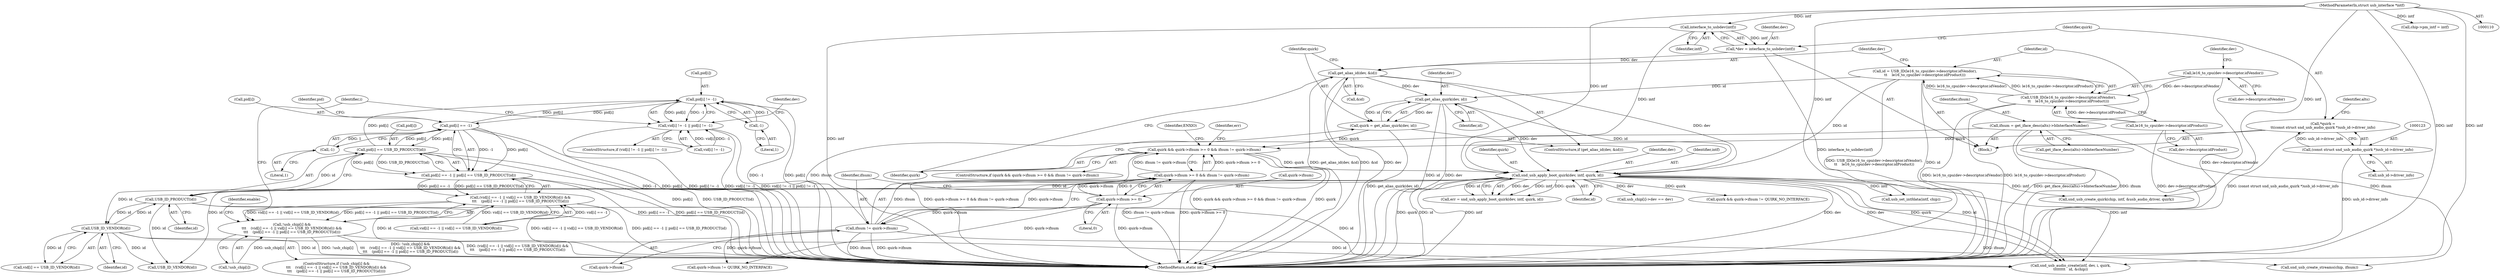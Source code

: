 digraph "0_linux_5f8cf712582617d523120df67d392059eaf2fc4b@array" {
"1000344" [label="(Call,pid[i] != -1)"];
"1000302" [label="(Call,pid[i] == USB_ID_PRODUCT(id))"];
"1000296" [label="(Call,pid[i] == -1)"];
"1000344" [label="(Call,pid[i] != -1)"];
"1000348" [label="(Call,-1)"];
"1000300" [label="(Call,-1)"];
"1000306" [label="(Call,USB_ID_PRODUCT(id))"];
"1000293" [label="(Call,USB_ID_VENDOR(id))"];
"1000191" [label="(Call,snd_usb_apply_boot_quirk(dev, intf, quirk, id))"];
"1000163" [label="(Call,get_alias_id(dev, &id))"];
"1000115" [label="(Call,*dev = interface_to_usbdev(intf))"];
"1000117" [label="(Call,interface_to_usbdev(intf))"];
"1000111" [label="(MethodParameterIn,struct usb_interface *intf)"];
"1000169" [label="(Call,get_alias_quirk(dev, id))"];
"1000147" [label="(Call,id = USB_ID(le16_to_cpu(dev->descriptor.idVendor),\n\t\t    le16_to_cpu(dev->descriptor.idProduct)))"];
"1000149" [label="(Call,USB_ID(le16_to_cpu(dev->descriptor.idVendor),\n\t\t    le16_to_cpu(dev->descriptor.idProduct)))"];
"1000150" [label="(Call,le16_to_cpu(dev->descriptor.idVendor))"];
"1000156" [label="(Call,le16_to_cpu(dev->descriptor.idProduct))"];
"1000173" [label="(Call,quirk && quirk->ifnum >= 0 && ifnum != quirk->ifnum)"];
"1000167" [label="(Call,quirk = get_alias_quirk(dev, id))"];
"1000120" [label="(Call,*quirk =\n\t\t(const struct snd_usb_audio_quirk *)usb_id->driver_info)"];
"1000122" [label="(Call,(const struct snd_usb_audio_quirk *)usb_id->driver_info)"];
"1000175" [label="(Call,quirk->ifnum >= 0 && ifnum != quirk->ifnum)"];
"1000176" [label="(Call,quirk->ifnum >= 0)"];
"1000181" [label="(Call,ifnum != quirk->ifnum)"];
"1000141" [label="(Call,ifnum = get_iface_desc(alts)->bInterfaceNumber)"];
"1000295" [label="(Call,pid[i] == -1 || pid[i] == USB_ID_PRODUCT(id))"];
"1000281" [label="(Call,(vid[i] == -1 || vid[i] == USB_ID_VENDOR(id)) &&\n\t\t\t    (pid[i] == -1 || pid[i] == USB_ID_PRODUCT(id)))"];
"1000276" [label="(Call,!usb_chip[i] &&\n\t\t\t    (vid[i] == -1 || vid[i] == USB_ID_VENDOR(id)) &&\n\t\t\t    (pid[i] == -1 || pid[i] == USB_ID_PRODUCT(id)))"];
"1000337" [label="(Call,vid[i] != -1 || pid[i] != -1)"];
"1000281" [label="(Call,(vid[i] == -1 || vid[i] == USB_ID_VENDOR(id)) &&\n\t\t\t    (pid[i] == -1 || pid[i] == USB_ID_PRODUCT(id)))"];
"1000175" [label="(Call,quirk->ifnum >= 0 && ifnum != quirk->ifnum)"];
"1000354" [label="(Identifier,dev)"];
"1000296" [label="(Call,pid[i] == -1)"];
"1000195" [label="(Identifier,id)"];
"1000180" [label="(Literal,0)"];
"1000142" [label="(Identifier,ifnum)"];
"1000282" [label="(Call,vid[i] == -1 || vid[i] == USB_ID_VENDOR(id))"];
"1000300" [label="(Call,-1)"];
"1000177" [label="(Call,quirk->ifnum)"];
"1000150" [label="(Call,le16_to_cpu(dev->descriptor.idVendor))"];
"1000192" [label="(Identifier,dev)"];
"1000111" [label="(MethodParameterIn,struct usb_interface *intf)"];
"1000169" [label="(Call,get_alias_quirk(dev, id))"];
"1000297" [label="(Call,pid[i])"];
"1000276" [label="(Call,!usb_chip[i] &&\n\t\t\t    (vid[i] == -1 || vid[i] == USB_ID_VENDOR(id)) &&\n\t\t\t    (pid[i] == -1 || pid[i] == USB_ID_PRODUCT(id)))"];
"1000193" [label="(Identifier,intf)"];
"1000189" [label="(Call,err = snd_usb_apply_boot_quirk(dev, intf, quirk, id))"];
"1000345" [label="(Call,pid[i])"];
"1000277" [label="(Call,!usb_chip[i])"];
"1000181" [label="(Call,ifnum != quirk->ifnum)"];
"1000302" [label="(Call,pid[i] == USB_ID_PRODUCT(id))"];
"1000121" [label="(Identifier,quirk)"];
"1000182" [label="(Identifier,ifnum)"];
"1000194" [label="(Identifier,quirk)"];
"1000344" [label="(Call,pid[i] != -1)"];
"1000141" [label="(Call,ifnum = get_iface_desc(alts)->bInterfaceNumber)"];
"1000162" [label="(ControlStructure,if (get_alias_id(dev, &id)))"];
"1000183" [label="(Call,quirk->ifnum)"];
"1000156" [label="(Call,le16_to_cpu(dev->descriptor.idProduct))"];
"1000408" [label="(Call,quirk->ifnum != QUIRK_NO_INTERFACE)"];
"1000163" [label="(Call,get_alias_id(dev, &id))"];
"1000118" [label="(Identifier,intf)"];
"1000176" [label="(Call,quirk->ifnum >= 0)"];
"1000147" [label="(Call,id = USB_ID(le16_to_cpu(dev->descriptor.idVendor),\n\t\t    le16_to_cpu(dev->descriptor.idProduct)))"];
"1000275" [label="(ControlStructure,if (!usb_chip[i] &&\n\t\t\t    (vid[i] == -1 || vid[i] == USB_ID_VENDOR(id)) &&\n\t\t\t    (pid[i] == -1 || pid[i] == USB_ID_PRODUCT(id))))"];
"1000475" [label="(Call,usb_set_intfdata(intf, chip))"];
"1000274" [label="(Identifier,i)"];
"1000134" [label="(Identifier,alts)"];
"1000303" [label="(Call,pid[i])"];
"1000116" [label="(Identifier,dev)"];
"1000295" [label="(Call,pid[i] == -1 || pid[i] == USB_ID_PRODUCT(id))"];
"1000191" [label="(Call,snd_usb_apply_boot_quirk(dev, intf, quirk, id))"];
"1000171" [label="(Identifier,id)"];
"1000188" [label="(Identifier,ENXIO)"];
"1000143" [label="(Call,get_iface_desc(alts)->bInterfaceNumber)"];
"1000416" [label="(Call,snd_usb_create_quirk(chip, intf, &usb_audio_driver, quirk))"];
"1000337" [label="(Call,vid[i] != -1 || pid[i] != -1)"];
"1000336" [label="(ControlStructure,if (vid[i] != -1 || pid[i] != -1))"];
"1000117" [label="(Call,interface_to_usbdev(intf))"];
"1000173" [label="(Call,quirk && quirk->ifnum >= 0 && ifnum != quirk->ifnum)"];
"1000170" [label="(Identifier,dev)"];
"1000223" [label="(Call,usb_chip[i]->dev == dev)"];
"1000113" [label="(Block,)"];
"1000151" [label="(Call,dev->descriptor.idVendor)"];
"1000164" [label="(Identifier,dev)"];
"1000311" [label="(Identifier,enable)"];
"1000349" [label="(Literal,1)"];
"1000357" [label="(Call,USB_ID_VENDOR(id))"];
"1000165" [label="(Call,&id)"];
"1000511" [label="(MethodReturn,static int)"];
"1000149" [label="(Call,USB_ID(le16_to_cpu(dev->descriptor.idVendor),\n\t\t    le16_to_cpu(dev->descriptor.idProduct)))"];
"1000122" [label="(Call,(const struct snd_usb_audio_quirk *)usb_id->driver_info)"];
"1000304" [label="(Identifier,pid)"];
"1000329" [label="(Call,chip->pm_intf = intf)"];
"1000167" [label="(Call,quirk = get_alias_quirk(dev, id))"];
"1000307" [label="(Identifier,id)"];
"1000148" [label="(Identifier,id)"];
"1000289" [label="(Call,vid[i] == USB_ID_VENDOR(id))"];
"1000338" [label="(Call,vid[i] != -1)"];
"1000190" [label="(Identifier,err)"];
"1000124" [label="(Call,usb_id->driver_info)"];
"1000157" [label="(Call,dev->descriptor.idProduct)"];
"1000294" [label="(Identifier,id)"];
"1000348" [label="(Call,-1)"];
"1000316" [label="(Call,snd_usb_audio_create(intf, dev, i, quirk,\n\t\t\t\t\t\t\t\t   id, &chip))"];
"1000168" [label="(Identifier,quirk)"];
"1000115" [label="(Call,*dev = interface_to_usbdev(intf))"];
"1000301" [label="(Literal,1)"];
"1000174" [label="(Identifier,quirk)"];
"1000406" [label="(Call,quirk && quirk->ifnum != QUIRK_NO_INTERFACE)"];
"1000306" [label="(Call,USB_ID_PRODUCT(id))"];
"1000120" [label="(Call,*quirk =\n\t\t(const struct snd_usb_audio_quirk *)usb_id->driver_info)"];
"1000159" [label="(Identifier,dev)"];
"1000434" [label="(Call,snd_usb_create_streams(chip, ifnum))"];
"1000172" [label="(ControlStructure,if (quirk && quirk->ifnum >= 0 && ifnum != quirk->ifnum))"];
"1000293" [label="(Call,USB_ID_VENDOR(id))"];
"1000344" -> "1000337"  [label="AST: "];
"1000344" -> "1000348"  [label="CFG: "];
"1000345" -> "1000344"  [label="AST: "];
"1000348" -> "1000344"  [label="AST: "];
"1000337" -> "1000344"  [label="CFG: "];
"1000344" -> "1000511"  [label="DDG: -1"];
"1000344" -> "1000511"  [label="DDG: pid[i]"];
"1000344" -> "1000296"  [label="DDG: pid[i]"];
"1000344" -> "1000337"  [label="DDG: pid[i]"];
"1000344" -> "1000337"  [label="DDG: -1"];
"1000302" -> "1000344"  [label="DDG: pid[i]"];
"1000296" -> "1000344"  [label="DDG: pid[i]"];
"1000348" -> "1000344"  [label="DDG: 1"];
"1000302" -> "1000295"  [label="AST: "];
"1000302" -> "1000306"  [label="CFG: "];
"1000303" -> "1000302"  [label="AST: "];
"1000306" -> "1000302"  [label="AST: "];
"1000295" -> "1000302"  [label="CFG: "];
"1000302" -> "1000511"  [label="DDG: pid[i]"];
"1000302" -> "1000511"  [label="DDG: USB_ID_PRODUCT(id)"];
"1000302" -> "1000296"  [label="DDG: pid[i]"];
"1000302" -> "1000295"  [label="DDG: pid[i]"];
"1000302" -> "1000295"  [label="DDG: USB_ID_PRODUCT(id)"];
"1000296" -> "1000302"  [label="DDG: pid[i]"];
"1000306" -> "1000302"  [label="DDG: id"];
"1000296" -> "1000295"  [label="AST: "];
"1000296" -> "1000300"  [label="CFG: "];
"1000297" -> "1000296"  [label="AST: "];
"1000300" -> "1000296"  [label="AST: "];
"1000304" -> "1000296"  [label="CFG: "];
"1000295" -> "1000296"  [label="CFG: "];
"1000296" -> "1000511"  [label="DDG: -1"];
"1000296" -> "1000511"  [label="DDG: pid[i]"];
"1000296" -> "1000295"  [label="DDG: pid[i]"];
"1000296" -> "1000295"  [label="DDG: -1"];
"1000300" -> "1000296"  [label="DDG: 1"];
"1000348" -> "1000349"  [label="CFG: "];
"1000349" -> "1000348"  [label="AST: "];
"1000300" -> "1000301"  [label="CFG: "];
"1000301" -> "1000300"  [label="AST: "];
"1000306" -> "1000307"  [label="CFG: "];
"1000307" -> "1000306"  [label="AST: "];
"1000306" -> "1000511"  [label="DDG: id"];
"1000306" -> "1000293"  [label="DDG: id"];
"1000293" -> "1000306"  [label="DDG: id"];
"1000191" -> "1000306"  [label="DDG: id"];
"1000306" -> "1000316"  [label="DDG: id"];
"1000306" -> "1000357"  [label="DDG: id"];
"1000293" -> "1000289"  [label="AST: "];
"1000293" -> "1000294"  [label="CFG: "];
"1000294" -> "1000293"  [label="AST: "];
"1000289" -> "1000293"  [label="CFG: "];
"1000293" -> "1000511"  [label="DDG: id"];
"1000293" -> "1000289"  [label="DDG: id"];
"1000191" -> "1000293"  [label="DDG: id"];
"1000293" -> "1000316"  [label="DDG: id"];
"1000293" -> "1000357"  [label="DDG: id"];
"1000191" -> "1000189"  [label="AST: "];
"1000191" -> "1000195"  [label="CFG: "];
"1000192" -> "1000191"  [label="AST: "];
"1000193" -> "1000191"  [label="AST: "];
"1000194" -> "1000191"  [label="AST: "];
"1000195" -> "1000191"  [label="AST: "];
"1000189" -> "1000191"  [label="CFG: "];
"1000191" -> "1000511"  [label="DDG: quirk"];
"1000191" -> "1000511"  [label="DDG: id"];
"1000191" -> "1000511"  [label="DDG: intf"];
"1000191" -> "1000511"  [label="DDG: dev"];
"1000191" -> "1000189"  [label="DDG: dev"];
"1000191" -> "1000189"  [label="DDG: intf"];
"1000191" -> "1000189"  [label="DDG: quirk"];
"1000191" -> "1000189"  [label="DDG: id"];
"1000163" -> "1000191"  [label="DDG: dev"];
"1000169" -> "1000191"  [label="DDG: dev"];
"1000169" -> "1000191"  [label="DDG: id"];
"1000117" -> "1000191"  [label="DDG: intf"];
"1000111" -> "1000191"  [label="DDG: intf"];
"1000173" -> "1000191"  [label="DDG: quirk"];
"1000147" -> "1000191"  [label="DDG: id"];
"1000191" -> "1000223"  [label="DDG: dev"];
"1000191" -> "1000316"  [label="DDG: intf"];
"1000191" -> "1000316"  [label="DDG: dev"];
"1000191" -> "1000316"  [label="DDG: quirk"];
"1000191" -> "1000316"  [label="DDG: id"];
"1000191" -> "1000357"  [label="DDG: id"];
"1000191" -> "1000406"  [label="DDG: quirk"];
"1000191" -> "1000416"  [label="DDG: intf"];
"1000191" -> "1000475"  [label="DDG: intf"];
"1000163" -> "1000162"  [label="AST: "];
"1000163" -> "1000165"  [label="CFG: "];
"1000164" -> "1000163"  [label="AST: "];
"1000165" -> "1000163"  [label="AST: "];
"1000168" -> "1000163"  [label="CFG: "];
"1000174" -> "1000163"  [label="CFG: "];
"1000163" -> "1000511"  [label="DDG: dev"];
"1000163" -> "1000511"  [label="DDG: get_alias_id(dev, &id)"];
"1000163" -> "1000511"  [label="DDG: &id"];
"1000115" -> "1000163"  [label="DDG: dev"];
"1000163" -> "1000169"  [label="DDG: dev"];
"1000115" -> "1000113"  [label="AST: "];
"1000115" -> "1000117"  [label="CFG: "];
"1000116" -> "1000115"  [label="AST: "];
"1000117" -> "1000115"  [label="AST: "];
"1000121" -> "1000115"  [label="CFG: "];
"1000115" -> "1000511"  [label="DDG: interface_to_usbdev(intf)"];
"1000117" -> "1000115"  [label="DDG: intf"];
"1000117" -> "1000118"  [label="CFG: "];
"1000118" -> "1000117"  [label="AST: "];
"1000117" -> "1000511"  [label="DDG: intf"];
"1000111" -> "1000117"  [label="DDG: intf"];
"1000111" -> "1000110"  [label="AST: "];
"1000111" -> "1000511"  [label="DDG: intf"];
"1000111" -> "1000316"  [label="DDG: intf"];
"1000111" -> "1000329"  [label="DDG: intf"];
"1000111" -> "1000416"  [label="DDG: intf"];
"1000111" -> "1000475"  [label="DDG: intf"];
"1000169" -> "1000167"  [label="AST: "];
"1000169" -> "1000171"  [label="CFG: "];
"1000170" -> "1000169"  [label="AST: "];
"1000171" -> "1000169"  [label="AST: "];
"1000167" -> "1000169"  [label="CFG: "];
"1000169" -> "1000511"  [label="DDG: id"];
"1000169" -> "1000511"  [label="DDG: dev"];
"1000169" -> "1000167"  [label="DDG: dev"];
"1000169" -> "1000167"  [label="DDG: id"];
"1000147" -> "1000169"  [label="DDG: id"];
"1000147" -> "1000113"  [label="AST: "];
"1000147" -> "1000149"  [label="CFG: "];
"1000148" -> "1000147"  [label="AST: "];
"1000149" -> "1000147"  [label="AST: "];
"1000164" -> "1000147"  [label="CFG: "];
"1000147" -> "1000511"  [label="DDG: id"];
"1000147" -> "1000511"  [label="DDG: USB_ID(le16_to_cpu(dev->descriptor.idVendor),\n\t\t    le16_to_cpu(dev->descriptor.idProduct))"];
"1000149" -> "1000147"  [label="DDG: le16_to_cpu(dev->descriptor.idVendor)"];
"1000149" -> "1000147"  [label="DDG: le16_to_cpu(dev->descriptor.idProduct)"];
"1000149" -> "1000156"  [label="CFG: "];
"1000150" -> "1000149"  [label="AST: "];
"1000156" -> "1000149"  [label="AST: "];
"1000149" -> "1000511"  [label="DDG: le16_to_cpu(dev->descriptor.idVendor)"];
"1000149" -> "1000511"  [label="DDG: le16_to_cpu(dev->descriptor.idProduct)"];
"1000150" -> "1000149"  [label="DDG: dev->descriptor.idVendor"];
"1000156" -> "1000149"  [label="DDG: dev->descriptor.idProduct"];
"1000150" -> "1000151"  [label="CFG: "];
"1000151" -> "1000150"  [label="AST: "];
"1000159" -> "1000150"  [label="CFG: "];
"1000150" -> "1000511"  [label="DDG: dev->descriptor.idVendor"];
"1000156" -> "1000157"  [label="CFG: "];
"1000157" -> "1000156"  [label="AST: "];
"1000156" -> "1000511"  [label="DDG: dev->descriptor.idProduct"];
"1000173" -> "1000172"  [label="AST: "];
"1000173" -> "1000174"  [label="CFG: "];
"1000173" -> "1000175"  [label="CFG: "];
"1000174" -> "1000173"  [label="AST: "];
"1000175" -> "1000173"  [label="AST: "];
"1000188" -> "1000173"  [label="CFG: "];
"1000190" -> "1000173"  [label="CFG: "];
"1000173" -> "1000511"  [label="DDG: quirk && quirk->ifnum >= 0 && ifnum != quirk->ifnum"];
"1000173" -> "1000511"  [label="DDG: quirk"];
"1000173" -> "1000511"  [label="DDG: quirk->ifnum >= 0 && ifnum != quirk->ifnum"];
"1000167" -> "1000173"  [label="DDG: quirk"];
"1000120" -> "1000173"  [label="DDG: quirk"];
"1000175" -> "1000173"  [label="DDG: quirk->ifnum >= 0"];
"1000175" -> "1000173"  [label="DDG: ifnum != quirk->ifnum"];
"1000167" -> "1000162"  [label="AST: "];
"1000168" -> "1000167"  [label="AST: "];
"1000174" -> "1000167"  [label="CFG: "];
"1000167" -> "1000511"  [label="DDG: get_alias_quirk(dev, id)"];
"1000120" -> "1000113"  [label="AST: "];
"1000120" -> "1000122"  [label="CFG: "];
"1000121" -> "1000120"  [label="AST: "];
"1000122" -> "1000120"  [label="AST: "];
"1000134" -> "1000120"  [label="CFG: "];
"1000120" -> "1000511"  [label="DDG: (const struct snd_usb_audio_quirk *)usb_id->driver_info"];
"1000122" -> "1000120"  [label="DDG: usb_id->driver_info"];
"1000122" -> "1000124"  [label="CFG: "];
"1000123" -> "1000122"  [label="AST: "];
"1000124" -> "1000122"  [label="AST: "];
"1000122" -> "1000511"  [label="DDG: usb_id->driver_info"];
"1000175" -> "1000176"  [label="CFG: "];
"1000175" -> "1000181"  [label="CFG: "];
"1000176" -> "1000175"  [label="AST: "];
"1000181" -> "1000175"  [label="AST: "];
"1000175" -> "1000511"  [label="DDG: ifnum != quirk->ifnum"];
"1000175" -> "1000511"  [label="DDG: quirk->ifnum >= 0"];
"1000176" -> "1000175"  [label="DDG: quirk->ifnum"];
"1000176" -> "1000175"  [label="DDG: 0"];
"1000181" -> "1000175"  [label="DDG: ifnum"];
"1000181" -> "1000175"  [label="DDG: quirk->ifnum"];
"1000176" -> "1000180"  [label="CFG: "];
"1000177" -> "1000176"  [label="AST: "];
"1000180" -> "1000176"  [label="AST: "];
"1000182" -> "1000176"  [label="CFG: "];
"1000176" -> "1000511"  [label="DDG: quirk->ifnum"];
"1000176" -> "1000181"  [label="DDG: quirk->ifnum"];
"1000176" -> "1000408"  [label="DDG: quirk->ifnum"];
"1000181" -> "1000183"  [label="CFG: "];
"1000182" -> "1000181"  [label="AST: "];
"1000183" -> "1000181"  [label="AST: "];
"1000181" -> "1000511"  [label="DDG: ifnum"];
"1000181" -> "1000511"  [label="DDG: quirk->ifnum"];
"1000141" -> "1000181"  [label="DDG: ifnum"];
"1000181" -> "1000408"  [label="DDG: quirk->ifnum"];
"1000181" -> "1000434"  [label="DDG: ifnum"];
"1000141" -> "1000113"  [label="AST: "];
"1000141" -> "1000143"  [label="CFG: "];
"1000142" -> "1000141"  [label="AST: "];
"1000143" -> "1000141"  [label="AST: "];
"1000148" -> "1000141"  [label="CFG: "];
"1000141" -> "1000511"  [label="DDG: ifnum"];
"1000141" -> "1000511"  [label="DDG: get_iface_desc(alts)->bInterfaceNumber"];
"1000141" -> "1000434"  [label="DDG: ifnum"];
"1000295" -> "1000281"  [label="AST: "];
"1000281" -> "1000295"  [label="CFG: "];
"1000295" -> "1000511"  [label="DDG: pid[i] == -1"];
"1000295" -> "1000511"  [label="DDG: pid[i] == USB_ID_PRODUCT(id)"];
"1000295" -> "1000281"  [label="DDG: pid[i] == -1"];
"1000295" -> "1000281"  [label="DDG: pid[i] == USB_ID_PRODUCT(id)"];
"1000281" -> "1000276"  [label="AST: "];
"1000281" -> "1000282"  [label="CFG: "];
"1000282" -> "1000281"  [label="AST: "];
"1000276" -> "1000281"  [label="CFG: "];
"1000281" -> "1000511"  [label="DDG: vid[i] == -1 || vid[i] == USB_ID_VENDOR(id)"];
"1000281" -> "1000511"  [label="DDG: pid[i] == -1 || pid[i] == USB_ID_PRODUCT(id)"];
"1000281" -> "1000276"  [label="DDG: vid[i] == -1 || vid[i] == USB_ID_VENDOR(id)"];
"1000281" -> "1000276"  [label="DDG: pid[i] == -1 || pid[i] == USB_ID_PRODUCT(id)"];
"1000282" -> "1000281"  [label="DDG: vid[i] == -1"];
"1000282" -> "1000281"  [label="DDG: vid[i] == USB_ID_VENDOR(id)"];
"1000276" -> "1000275"  [label="AST: "];
"1000276" -> "1000277"  [label="CFG: "];
"1000277" -> "1000276"  [label="AST: "];
"1000311" -> "1000276"  [label="CFG: "];
"1000274" -> "1000276"  [label="CFG: "];
"1000276" -> "1000511"  [label="DDG: !usb_chip[i] &&\n\t\t\t    (vid[i] == -1 || vid[i] == USB_ID_VENDOR(id)) &&\n\t\t\t    (pid[i] == -1 || pid[i] == USB_ID_PRODUCT(id))"];
"1000276" -> "1000511"  [label="DDG: (vid[i] == -1 || vid[i] == USB_ID_VENDOR(id)) &&\n\t\t\t    (pid[i] == -1 || pid[i] == USB_ID_PRODUCT(id))"];
"1000276" -> "1000511"  [label="DDG: !usb_chip[i]"];
"1000277" -> "1000276"  [label="DDG: usb_chip[i]"];
"1000337" -> "1000336"  [label="AST: "];
"1000337" -> "1000338"  [label="CFG: "];
"1000338" -> "1000337"  [label="AST: "];
"1000354" -> "1000337"  [label="CFG: "];
"1000274" -> "1000337"  [label="CFG: "];
"1000337" -> "1000511"  [label="DDG: pid[i] != -1"];
"1000337" -> "1000511"  [label="DDG: vid[i] != -1"];
"1000337" -> "1000511"  [label="DDG: vid[i] != -1 || pid[i] != -1"];
"1000338" -> "1000337"  [label="DDG: vid[i]"];
"1000338" -> "1000337"  [label="DDG: -1"];
}
